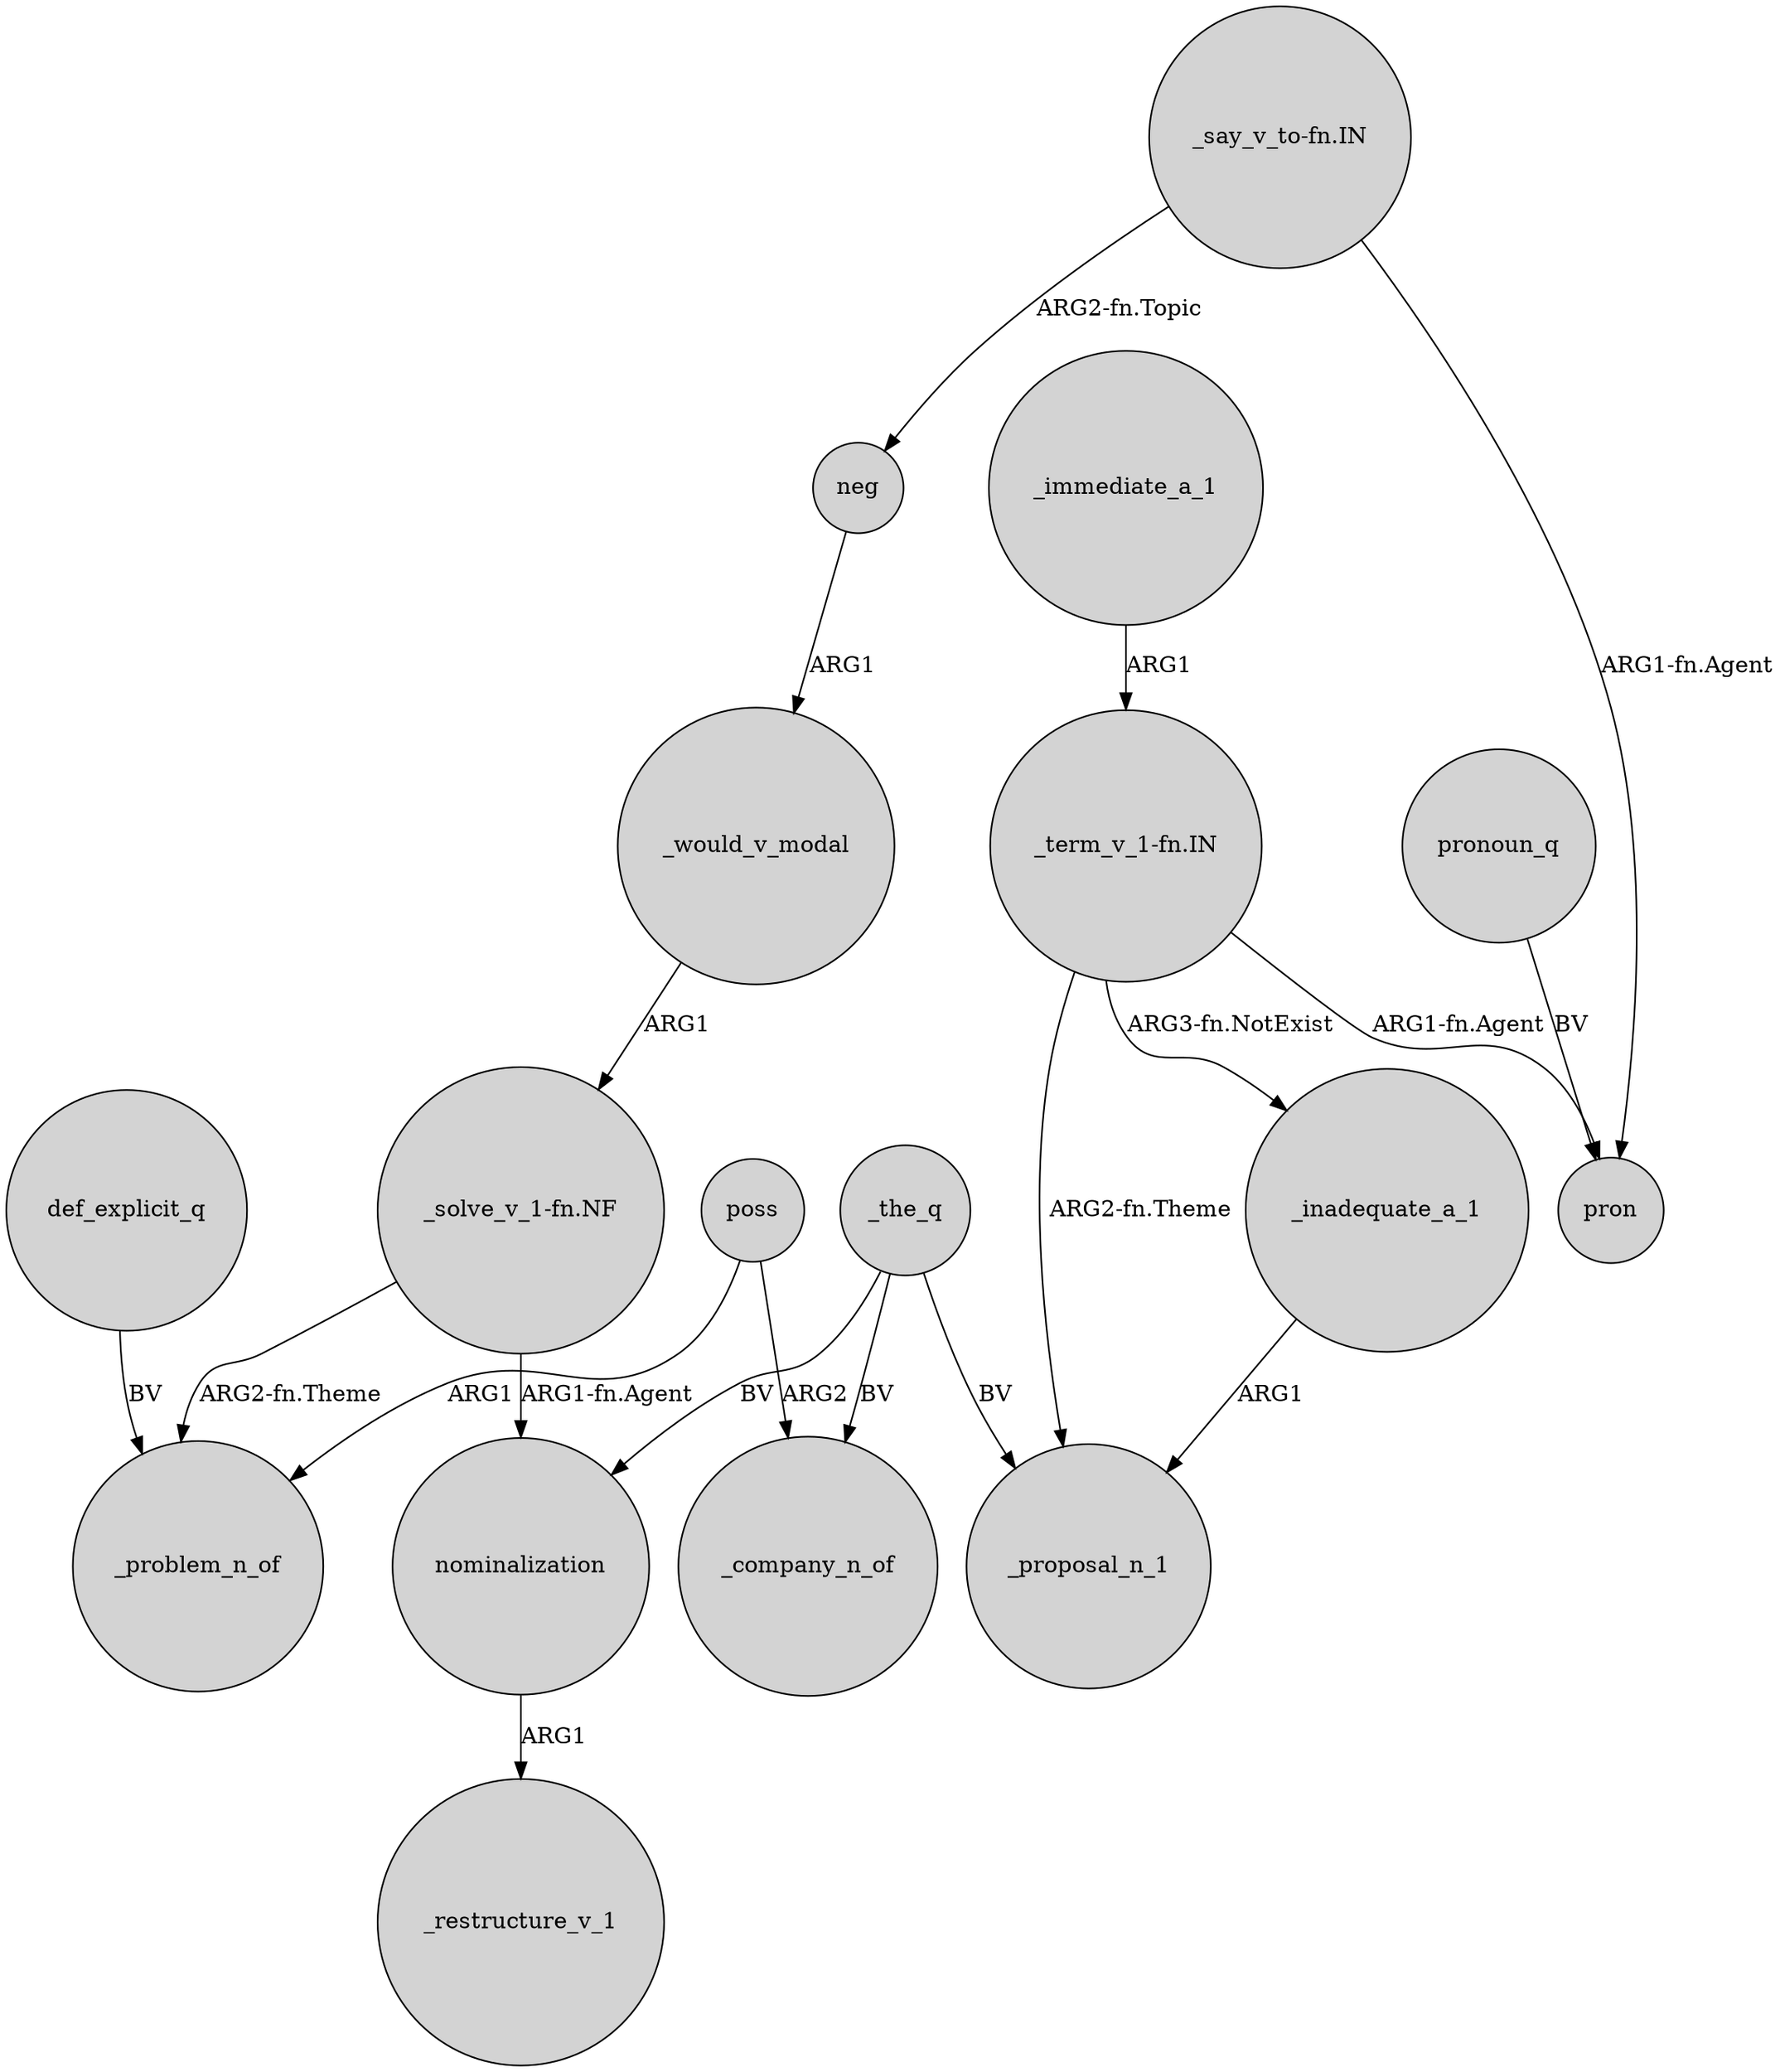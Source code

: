 digraph {
	node [shape=circle style=filled]
	neg -> _would_v_modal [label=ARG1]
	_the_q -> _proposal_n_1 [label=BV]
	_would_v_modal -> "_solve_v_1-fn.NF" [label=ARG1]
	_immediate_a_1 -> "_term_v_1-fn.IN" [label=ARG1]
	poss -> _problem_n_of [label=ARG1]
	"_term_v_1-fn.IN" -> pron [label="ARG1-fn.Agent"]
	"_term_v_1-fn.IN" -> _proposal_n_1 [label="ARG2-fn.Theme"]
	_the_q -> _company_n_of [label=BV]
	"_solve_v_1-fn.NF" -> nominalization [label="ARG1-fn.Agent"]
	nominalization -> _restructure_v_1 [label=ARG1]
	pronoun_q -> pron [label=BV]
	def_explicit_q -> _problem_n_of [label=BV]
	_inadequate_a_1 -> _proposal_n_1 [label=ARG1]
	"_say_v_to-fn.IN" -> pron [label="ARG1-fn.Agent"]
	"_say_v_to-fn.IN" -> neg [label="ARG2-fn.Topic"]
	poss -> _company_n_of [label=ARG2]
	"_term_v_1-fn.IN" -> _inadequate_a_1 [label="ARG3-fn.NotExist"]
	"_solve_v_1-fn.NF" -> _problem_n_of [label="ARG2-fn.Theme"]
	_the_q -> nominalization [label=BV]
}
